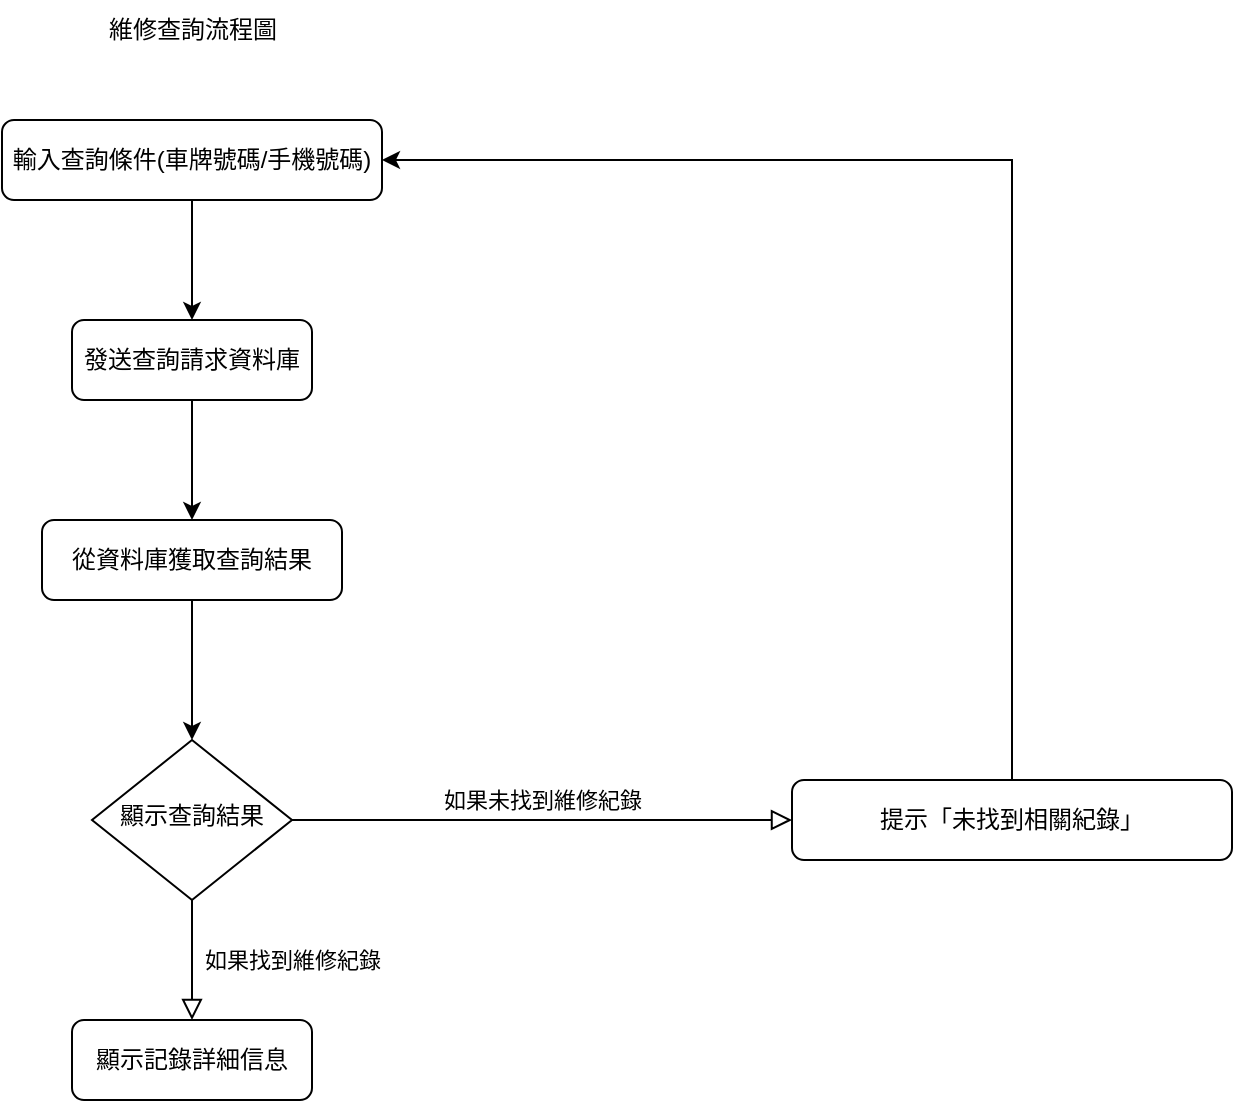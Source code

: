 <mxfile version="24.7.16">
  <diagram name="Page-1" id="YldX-FH1EMEu_4PwGqca">
    <mxGraphModel dx="1434" dy="782" grid="1" gridSize="10" guides="1" tooltips="1" connect="1" arrows="1" fold="1" page="1" pageScale="1" pageWidth="827" pageHeight="1169" math="0" shadow="0">
      <root>
        <mxCell id="0" />
        <mxCell id="1" parent="0" />
        <mxCell id="qnW_kBwZKSD7qCRFaZgJ-1" value="" style="edgeStyle=orthogonalEdgeStyle;rounded=0;orthogonalLoop=1;jettySize=auto;html=1;" edge="1" parent="1" source="qnW_kBwZKSD7qCRFaZgJ-2" target="qnW_kBwZKSD7qCRFaZgJ-11">
          <mxGeometry relative="1" as="geometry" />
        </mxCell>
        <mxCell id="qnW_kBwZKSD7qCRFaZgJ-2" value="輸入查詢條件(車牌號碼/手機號碼&lt;span style=&quot;background-color: initial;&quot;&gt;)&lt;/span&gt;" style="rounded=1;whiteSpace=wrap;html=1;fontSize=12;glass=0;strokeWidth=1;shadow=0;" vertex="1" parent="1">
          <mxGeometry x="125" y="80" width="190" height="40" as="geometry" />
        </mxCell>
        <mxCell id="qnW_kBwZKSD7qCRFaZgJ-3" value="如果找到維修紀錄" style="rounded=0;html=1;jettySize=auto;orthogonalLoop=1;fontSize=11;endArrow=block;endFill=0;endSize=8;strokeWidth=1;shadow=0;labelBackgroundColor=none;edgeStyle=orthogonalEdgeStyle;" edge="1" parent="1" source="qnW_kBwZKSD7qCRFaZgJ-5" target="qnW_kBwZKSD7qCRFaZgJ-6">
          <mxGeometry y="50" relative="1" as="geometry">
            <mxPoint as="offset" />
          </mxGeometry>
        </mxCell>
        <mxCell id="qnW_kBwZKSD7qCRFaZgJ-4" value="如果未找到維修紀錄" style="edgeStyle=orthogonalEdgeStyle;rounded=0;html=1;jettySize=auto;orthogonalLoop=1;fontSize=11;endArrow=block;endFill=0;endSize=8;strokeWidth=1;shadow=0;labelBackgroundColor=none;" edge="1" parent="1" source="qnW_kBwZKSD7qCRFaZgJ-5" target="qnW_kBwZKSD7qCRFaZgJ-8">
          <mxGeometry y="10" relative="1" as="geometry">
            <mxPoint as="offset" />
          </mxGeometry>
        </mxCell>
        <mxCell id="qnW_kBwZKSD7qCRFaZgJ-5" value="顯示查詢結果" style="rhombus;whiteSpace=wrap;html=1;shadow=0;fontFamily=Helvetica;fontSize=12;align=center;strokeWidth=1;spacing=6;spacingTop=-4;" vertex="1" parent="1">
          <mxGeometry x="170" y="390" width="100" height="80" as="geometry" />
        </mxCell>
        <mxCell id="qnW_kBwZKSD7qCRFaZgJ-6" value="顯示記錄詳細信息" style="rounded=1;whiteSpace=wrap;html=1;fontSize=12;glass=0;strokeWidth=1;shadow=0;" vertex="1" parent="1">
          <mxGeometry x="160" y="530" width="120" height="40" as="geometry" />
        </mxCell>
        <mxCell id="qnW_kBwZKSD7qCRFaZgJ-7" style="edgeStyle=orthogonalEdgeStyle;rounded=0;orthogonalLoop=1;jettySize=auto;html=1;exitX=0.5;exitY=0;exitDx=0;exitDy=0;entryX=1;entryY=0.5;entryDx=0;entryDy=0;" edge="1" parent="1" source="qnW_kBwZKSD7qCRFaZgJ-8" target="qnW_kBwZKSD7qCRFaZgJ-2">
          <mxGeometry relative="1" as="geometry" />
        </mxCell>
        <mxCell id="qnW_kBwZKSD7qCRFaZgJ-8" value="提示「未找到相關紀錄」" style="rounded=1;whiteSpace=wrap;html=1;fontSize=12;glass=0;strokeWidth=1;shadow=0;" vertex="1" parent="1">
          <mxGeometry x="520" y="410" width="220" height="40" as="geometry" />
        </mxCell>
        <mxCell id="qnW_kBwZKSD7qCRFaZgJ-9" value="維修查詢流程圖" style="text;html=1;align=center;verticalAlign=middle;resizable=0;points=[];autosize=1;strokeColor=none;fillColor=none;" vertex="1" parent="1">
          <mxGeometry x="165" y="20" width="110" height="30" as="geometry" />
        </mxCell>
        <mxCell id="qnW_kBwZKSD7qCRFaZgJ-10" value="" style="edgeStyle=orthogonalEdgeStyle;rounded=0;orthogonalLoop=1;jettySize=auto;html=1;" edge="1" parent="1" source="qnW_kBwZKSD7qCRFaZgJ-11" target="qnW_kBwZKSD7qCRFaZgJ-13">
          <mxGeometry relative="1" as="geometry" />
        </mxCell>
        <mxCell id="qnW_kBwZKSD7qCRFaZgJ-11" value="發送查詢請求資料庫" style="rounded=1;whiteSpace=wrap;html=1;fontSize=12;glass=0;strokeWidth=1;shadow=0;" vertex="1" parent="1">
          <mxGeometry x="160" y="180" width="120" height="40" as="geometry" />
        </mxCell>
        <mxCell id="qnW_kBwZKSD7qCRFaZgJ-12" value="" style="edgeStyle=orthogonalEdgeStyle;rounded=0;orthogonalLoop=1;jettySize=auto;html=1;entryX=0.5;entryY=0;entryDx=0;entryDy=0;" edge="1" parent="1" source="qnW_kBwZKSD7qCRFaZgJ-13" target="qnW_kBwZKSD7qCRFaZgJ-5">
          <mxGeometry relative="1" as="geometry">
            <mxPoint x="220" y="380" as="targetPoint" />
          </mxGeometry>
        </mxCell>
        <mxCell id="qnW_kBwZKSD7qCRFaZgJ-13" value="從資料庫獲取查詢結果" style="rounded=1;whiteSpace=wrap;html=1;fontSize=12;glass=0;strokeWidth=1;shadow=0;" vertex="1" parent="1">
          <mxGeometry x="145" y="280" width="150" height="40" as="geometry" />
        </mxCell>
      </root>
    </mxGraphModel>
  </diagram>
</mxfile>
